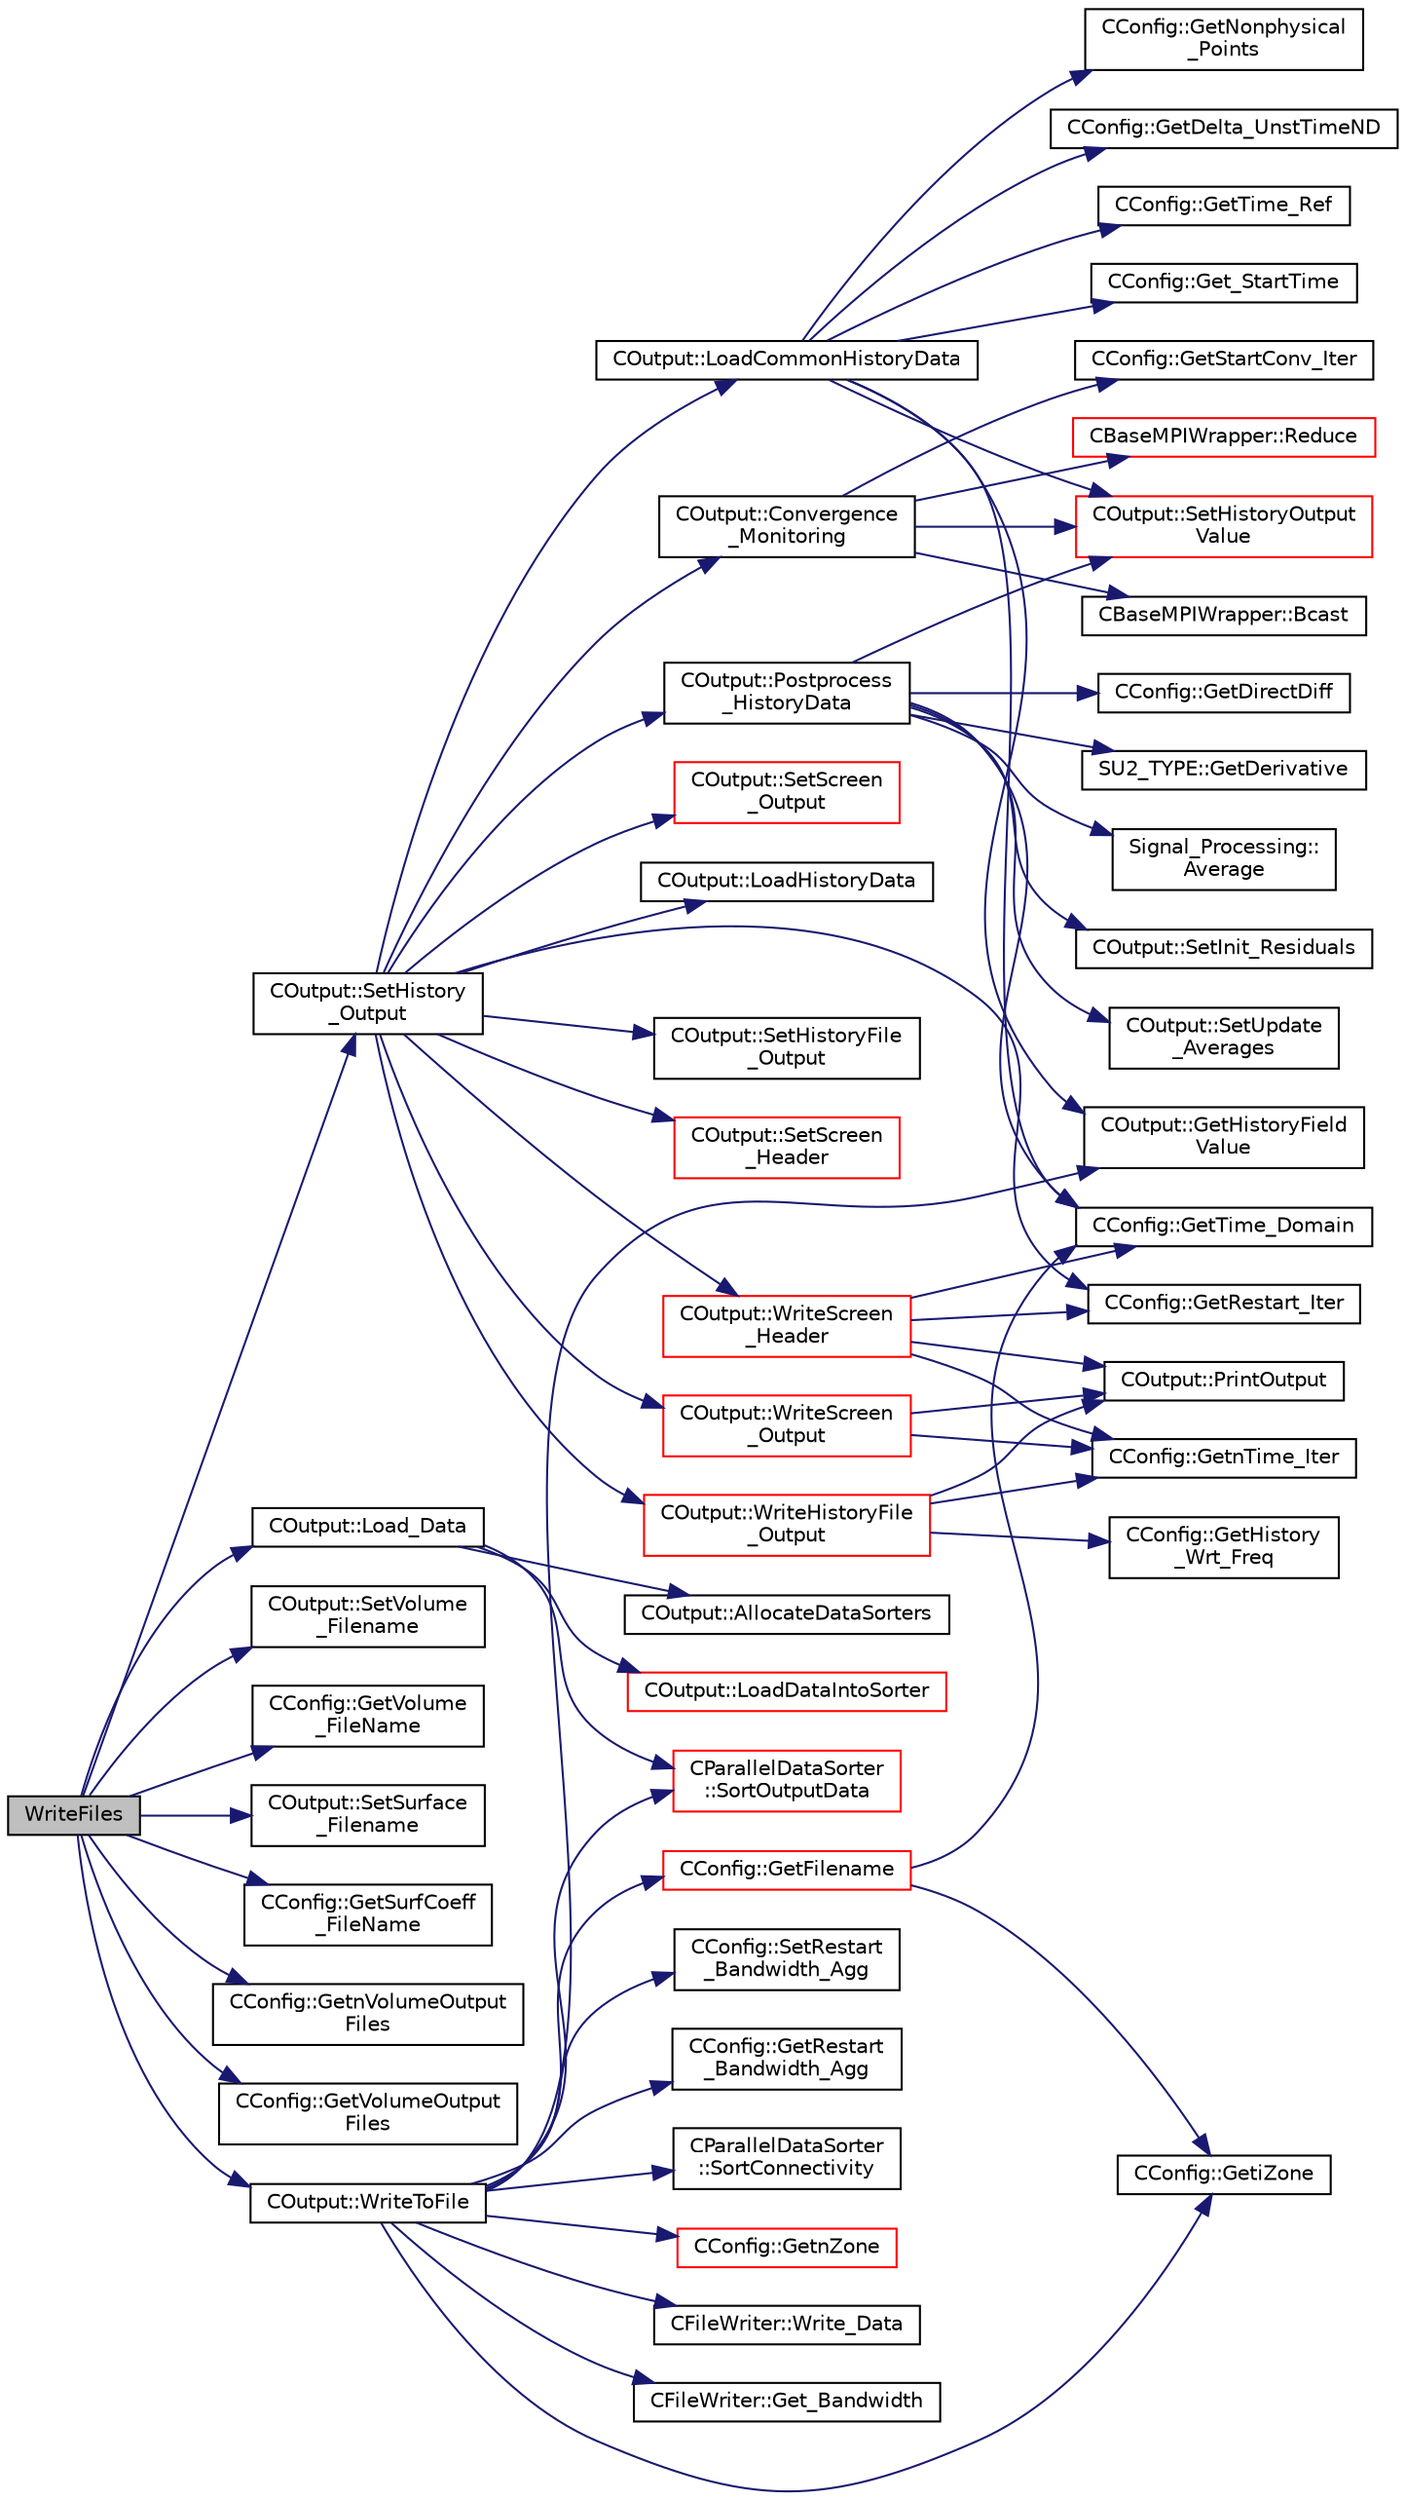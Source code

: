 digraph "WriteFiles"
{
  edge [fontname="Helvetica",fontsize="10",labelfontname="Helvetica",labelfontsize="10"];
  node [fontname="Helvetica",fontsize="10",shape=record];
  rankdir="LR";
  Node153 [label="WriteFiles",height=0.2,width=0.4,color="black", fillcolor="grey75", style="filled", fontcolor="black"];
  Node153 -> Node154 [color="midnightblue",fontsize="10",style="solid",fontname="Helvetica"];
  Node154 [label="COutput::SetHistory\l_Output",height=0.2,width=0.4,color="black", fillcolor="white", style="filled",URL="$class_c_output.html#acf84143df1a158647605c980ecae2d7c",tooltip="Collects history data from the solvers, monitors the convergence and writes to screen and history fil..."];
  Node154 -> Node155 [color="midnightblue",fontsize="10",style="solid",fontname="Helvetica"];
  Node155 [label="CConfig::GetRestart_Iter",height=0.2,width=0.4,color="black", fillcolor="white", style="filled",URL="$class_c_config.html#adc13797fe94c17845a382dc34f706cfb",tooltip="Get the restart iteration. "];
  Node154 -> Node156 [color="midnightblue",fontsize="10",style="solid",fontname="Helvetica"];
  Node156 [label="COutput::LoadCommonHistoryData",height=0.2,width=0.4,color="black", fillcolor="white", style="filled",URL="$class_c_output.html#aa767bd68c5606524b19f1957b9bf4ce8",tooltip="Load values of the history fields common for all solvers. "];
  Node156 -> Node157 [color="midnightblue",fontsize="10",style="solid",fontname="Helvetica"];
  Node157 [label="COutput::SetHistoryOutput\lValue",height=0.2,width=0.4,color="red", fillcolor="white", style="filled",URL="$class_c_output.html#a1c1f836992f419544472329a44b8836e",tooltip="Set the value of a history output field. "];
  Node156 -> Node160 [color="midnightblue",fontsize="10",style="solid",fontname="Helvetica"];
  Node160 [label="CConfig::GetTime_Domain",height=0.2,width=0.4,color="black", fillcolor="white", style="filled",URL="$class_c_config.html#a6a11350b3c8d7577318be43cda6f7292",tooltip="Check if the multizone problem is solved for time domain. "];
  Node156 -> Node161 [color="midnightblue",fontsize="10",style="solid",fontname="Helvetica"];
  Node161 [label="CConfig::GetDelta_UnstTimeND",height=0.2,width=0.4,color="black", fillcolor="white", style="filled",URL="$class_c_config.html#a417b45d0da107126e803258901f57920",tooltip="If we are prforming an unsteady simulation, there is only one value of the time step for the complete..."];
  Node156 -> Node162 [color="midnightblue",fontsize="10",style="solid",fontname="Helvetica"];
  Node162 [label="CConfig::GetTime_Ref",height=0.2,width=0.4,color="black", fillcolor="white", style="filled",URL="$class_c_config.html#a08a17689e8bcd7b952b530fcb5a44842",tooltip="Get the value of the reference time for non-dimensionalization. "];
  Node156 -> Node163 [color="midnightblue",fontsize="10",style="solid",fontname="Helvetica"];
  Node163 [label="COutput::GetHistoryField\lValue",height=0.2,width=0.4,color="black", fillcolor="white", style="filled",URL="$class_c_output.html#aee0f98850225dbdba4f30b0d4fc63e77",tooltip="Get the value of particular history output field. "];
  Node156 -> Node164 [color="midnightblue",fontsize="10",style="solid",fontname="Helvetica"];
  Node164 [label="CConfig::Get_StartTime",height=0.2,width=0.4,color="black", fillcolor="white", style="filled",URL="$class_c_config.html#a095703548c09dae5de04721361933289",tooltip="Get the start time to track a phase of the code (preprocessing, compute, output). ..."];
  Node156 -> Node165 [color="midnightblue",fontsize="10",style="solid",fontname="Helvetica"];
  Node165 [label="CConfig::GetNonphysical\l_Points",height=0.2,width=0.4,color="black", fillcolor="white", style="filled",URL="$class_c_config.html#a802f454882362d0e3855c881bfedfa9f",tooltip="Get the current number of non-physical nodes in the solution. "];
  Node154 -> Node166 [color="midnightblue",fontsize="10",style="solid",fontname="Helvetica"];
  Node166 [label="COutput::LoadHistoryData",height=0.2,width=0.4,color="black", fillcolor="white", style="filled",URL="$class_c_output.html#a0e243627ea7e1ef04e68cd9b51d2736b",tooltip="Load the history output field values. "];
  Node154 -> Node167 [color="midnightblue",fontsize="10",style="solid",fontname="Helvetica"];
  Node167 [label="COutput::Convergence\l_Monitoring",height=0.2,width=0.4,color="black", fillcolor="white", style="filled",URL="$class_c_output.html#ad6a512715652bcf82c907b92da4302b8",tooltip="Monitor the convergence of an output field. "];
  Node167 -> Node168 [color="midnightblue",fontsize="10",style="solid",fontname="Helvetica"];
  Node168 [label="CConfig::GetStartConv_Iter",height=0.2,width=0.4,color="black", fillcolor="white", style="filled",URL="$class_c_config.html#a31f05501521eae78c33bf19374b5e0de",tooltip="Get the number of iterations that are not considered in the convergence criteria. ..."];
  Node167 -> Node157 [color="midnightblue",fontsize="10",style="solid",fontname="Helvetica"];
  Node167 -> Node169 [color="midnightblue",fontsize="10",style="solid",fontname="Helvetica"];
  Node169 [label="CBaseMPIWrapper::Reduce",height=0.2,width=0.4,color="red", fillcolor="white", style="filled",URL="$class_c_base_m_p_i_wrapper.html#a860dfcee07be04be175e06d342e0fc68"];
  Node167 -> Node171 [color="midnightblue",fontsize="10",style="solid",fontname="Helvetica"];
  Node171 [label="CBaseMPIWrapper::Bcast",height=0.2,width=0.4,color="black", fillcolor="white", style="filled",URL="$class_c_base_m_p_i_wrapper.html#ae816a2f124ea5ae95337418462514df5"];
  Node154 -> Node172 [color="midnightblue",fontsize="10",style="solid",fontname="Helvetica"];
  Node172 [label="COutput::Postprocess\l_HistoryData",height=0.2,width=0.4,color="black", fillcolor="white", style="filled",URL="$class_c_output.html#ab2286efe6e4b78dd0daf13d2f1a6f886",tooltip="Postprocess_HistoryData. "];
  Node172 -> Node173 [color="midnightblue",fontsize="10",style="solid",fontname="Helvetica"];
  Node173 [label="Signal_Processing::\lAverage",height=0.2,width=0.4,color="black", fillcolor="white", style="filled",URL="$namespace_signal___processing.html#aec2994f4f2c021bc2888a3d0b23a6a6c"];
  Node172 -> Node174 [color="midnightblue",fontsize="10",style="solid",fontname="Helvetica"];
  Node174 [label="COutput::SetInit_Residuals",height=0.2,width=0.4,color="black", fillcolor="white", style="filled",URL="$class_c_output.html#a645d669c1ee8eb8a56b92da70d9580af",tooltip="Check whether the base values for relative residuals should be initialized. "];
  Node172 -> Node157 [color="midnightblue",fontsize="10",style="solid",fontname="Helvetica"];
  Node172 -> Node175 [color="midnightblue",fontsize="10",style="solid",fontname="Helvetica"];
  Node175 [label="COutput::SetUpdate\l_Averages",height=0.2,width=0.4,color="black", fillcolor="white", style="filled",URL="$class_c_output.html#a93124da0c600a906813ff48a7c0d86ed",tooltip="Check whether the averaged values should be updated. "];
  Node172 -> Node160 [color="midnightblue",fontsize="10",style="solid",fontname="Helvetica"];
  Node172 -> Node176 [color="midnightblue",fontsize="10",style="solid",fontname="Helvetica"];
  Node176 [label="CConfig::GetDirectDiff",height=0.2,width=0.4,color="black", fillcolor="white", style="filled",URL="$class_c_config.html#a16fdb3ee7c760f2f129778f6162a1fe4",tooltip="Get the direct differentation method. "];
  Node172 -> Node177 [color="midnightblue",fontsize="10",style="solid",fontname="Helvetica"];
  Node177 [label="SU2_TYPE::GetDerivative",height=0.2,width=0.4,color="black", fillcolor="white", style="filled",URL="$namespace_s_u2___t_y_p_e.html#aaf4331164217013b2f05dda28329fcb1",tooltip="Get the derivative value of the datatype (needs to be implemented for each new type). "];
  Node154 -> Node178 [color="midnightblue",fontsize="10",style="solid",fontname="Helvetica"];
  Node178 [label="COutput::WriteHistoryFile\l_Output",height=0.2,width=0.4,color="red", fillcolor="white", style="filled",URL="$class_c_output.html#ada04c152de1fb324a8e9f849eee6874c",tooltip="Determines if the history file output. "];
  Node178 -> Node179 [color="midnightblue",fontsize="10",style="solid",fontname="Helvetica"];
  Node179 [label="CConfig::GetHistory\l_Wrt_Freq",height=0.2,width=0.4,color="black", fillcolor="white", style="filled",URL="$class_c_config.html#a6e95e3892463f68063c546d65d8c375c",tooltip="GetHistory_Wrt_Freq_Inner. "];
  Node178 -> Node180 [color="midnightblue",fontsize="10",style="solid",fontname="Helvetica"];
  Node180 [label="COutput::PrintOutput",height=0.2,width=0.4,color="black", fillcolor="white", style="filled",URL="$class_c_output.html#af0c23405e1093223066c9c79ee13985a",tooltip="Check whether we should print output. "];
  Node178 -> Node181 [color="midnightblue",fontsize="10",style="solid",fontname="Helvetica"];
  Node181 [label="CConfig::GetnTime_Iter",height=0.2,width=0.4,color="black", fillcolor="white", style="filled",URL="$class_c_config.html#ace224394bbd9137de2367a6bd1cc9dcd",tooltip="Get the number of time iterations. "];
  Node154 -> Node184 [color="midnightblue",fontsize="10",style="solid",fontname="Helvetica"];
  Node184 [label="COutput::SetHistoryFile\l_Output",height=0.2,width=0.4,color="black", fillcolor="white", style="filled",URL="$class_c_output.html#a9d18bdc4aed0b3fba134e21f0226ad9f",tooltip="Write the history file output. "];
  Node154 -> Node185 [color="midnightblue",fontsize="10",style="solid",fontname="Helvetica"];
  Node185 [label="COutput::WriteScreen\l_Header",height=0.2,width=0.4,color="red", fillcolor="white", style="filled",URL="$class_c_output.html#a7a41d80c37c65203f4397e24676dd76b",tooltip="Determines if the screen header should be written. "];
  Node185 -> Node160 [color="midnightblue",fontsize="10",style="solid",fontname="Helvetica"];
  Node185 -> Node155 [color="midnightblue",fontsize="10",style="solid",fontname="Helvetica"];
  Node185 -> Node180 [color="midnightblue",fontsize="10",style="solid",fontname="Helvetica"];
  Node185 -> Node181 [color="midnightblue",fontsize="10",style="solid",fontname="Helvetica"];
  Node154 -> Node190 [color="midnightblue",fontsize="10",style="solid",fontname="Helvetica"];
  Node190 [label="COutput::SetScreen\l_Header",height=0.2,width=0.4,color="red", fillcolor="white", style="filled",URL="$class_c_output.html#a0e31c8d67a1af8bef40c31c5d9a6b177",tooltip="Write the screen header. "];
  Node154 -> Node193 [color="midnightblue",fontsize="10",style="solid",fontname="Helvetica"];
  Node193 [label="COutput::WriteScreen\l_Output",height=0.2,width=0.4,color="red", fillcolor="white", style="filled",URL="$class_c_output.html#a2de14e1074b0d1ed1a51b6e50edcca4b",tooltip="Determines if the screen header should be written. "];
  Node193 -> Node180 [color="midnightblue",fontsize="10",style="solid",fontname="Helvetica"];
  Node193 -> Node181 [color="midnightblue",fontsize="10",style="solid",fontname="Helvetica"];
  Node154 -> Node194 [color="midnightblue",fontsize="10",style="solid",fontname="Helvetica"];
  Node194 [label="COutput::SetScreen\l_Output",height=0.2,width=0.4,color="red", fillcolor="white", style="filled",URL="$class_c_output.html#a5b2ea549825280819dfec283a7926ff4",tooltip="Write the screen output. "];
  Node153 -> Node201 [color="midnightblue",fontsize="10",style="solid",fontname="Helvetica"];
  Node201 [label="COutput::Load_Data",height=0.2,width=0.4,color="black", fillcolor="white", style="filled",URL="$class_c_output.html#a0f77a2ee7a1c28591fd733bbe95951e7",tooltip="Load the data from the solvers into the data sorters and sort it for the linear partitioning. "];
  Node201 -> Node202 [color="midnightblue",fontsize="10",style="solid",fontname="Helvetica"];
  Node202 [label="COutput::AllocateDataSorters",height=0.2,width=0.4,color="black", fillcolor="white", style="filled",URL="$class_c_output.html#a576a9991a81b18368a1f8ad09b8c65cf",tooltip="Allocates the data sorters if necessary. "];
  Node201 -> Node203 [color="midnightblue",fontsize="10",style="solid",fontname="Helvetica"];
  Node203 [label="COutput::LoadDataIntoSorter",height=0.2,width=0.4,color="red", fillcolor="white", style="filled",URL="$class_c_output.html#ac54efb9d794c522e1bef6cb4ed0d5b9f",tooltip="Load up the values of the requested volume fields into ::Local_Data array. "];
  Node201 -> Node215 [color="midnightblue",fontsize="10",style="solid",fontname="Helvetica"];
  Node215 [label="CParallelDataSorter\l::SortOutputData",height=0.2,width=0.4,color="red", fillcolor="white", style="filled",URL="$class_c_parallel_data_sorter.html#a44dd56ef2671d15e21eacf3fda758a83",tooltip="Sort the output data for each grid node into a linear partitioning across all processors. "];
  Node153 -> Node220 [color="midnightblue",fontsize="10",style="solid",fontname="Helvetica"];
  Node220 [label="COutput::SetVolume\l_Filename",height=0.2,width=0.4,color="black", fillcolor="white", style="filled",URL="$class_c_output.html#ac54e99d6901c01ccb85f2fd82fc78f04",tooltip="Sets the volume output filename. "];
  Node153 -> Node221 [color="midnightblue",fontsize="10",style="solid",fontname="Helvetica"];
  Node221 [label="CConfig::GetVolume\l_FileName",height=0.2,width=0.4,color="black", fillcolor="white", style="filled",URL="$class_c_config.html#a845b0d3252fc84947f81dd73397b7b2e",tooltip="Get the name of the file with the flow variables. "];
  Node153 -> Node222 [color="midnightblue",fontsize="10",style="solid",fontname="Helvetica"];
  Node222 [label="COutput::SetSurface\l_Filename",height=0.2,width=0.4,color="black", fillcolor="white", style="filled",URL="$class_c_output.html#a124cfc0ece401b9a181d818ba91008a2",tooltip="Sets the surface output filename. "];
  Node153 -> Node223 [color="midnightblue",fontsize="10",style="solid",fontname="Helvetica"];
  Node223 [label="CConfig::GetSurfCoeff\l_FileName",height=0.2,width=0.4,color="black", fillcolor="white", style="filled",URL="$class_c_config.html#a8d0d7c4c123224eab13a4aaa79d307b7",tooltip="Get the name of the file with the surface information for the flow problem. "];
  Node153 -> Node224 [color="midnightblue",fontsize="10",style="solid",fontname="Helvetica"];
  Node224 [label="CConfig::GetnVolumeOutput\lFiles",height=0.2,width=0.4,color="black", fillcolor="white", style="filled",URL="$class_c_config.html#a6cf9854bcb405076da4fd7ae74569bf5",tooltip="GetnVolumeOutputFiles. "];
  Node153 -> Node225 [color="midnightblue",fontsize="10",style="solid",fontname="Helvetica"];
  Node225 [label="CConfig::GetVolumeOutput\lFiles",height=0.2,width=0.4,color="black", fillcolor="white", style="filled",URL="$class_c_config.html#a4b0bfd46ed50cdab8d7d232f2d44c190",tooltip="GetVolumeOutputFiles. "];
  Node153 -> Node226 [color="midnightblue",fontsize="10",style="solid",fontname="Helvetica"];
  Node226 [label="COutput::WriteToFile",height=0.2,width=0.4,color="black", fillcolor="white", style="filled",URL="$class_c_output.html#af8fba1a012ec9464eb70e45d0bade78a",tooltip="Allocates the appropriate file writer based on the chosen format and writes sorted data to file..."];
  Node226 -> Node227 [color="midnightblue",fontsize="10",style="solid",fontname="Helvetica"];
  Node227 [label="CConfig::GetFilename",height=0.2,width=0.4,color="red", fillcolor="white", style="filled",URL="$class_c_config.html#a71b8b08c6c1ba23c9ba1ed687bb635dc",tooltip="Add any numbers necessary to the filename (iteration number, zone ID ...) "];
  Node227 -> Node229 [color="midnightblue",fontsize="10",style="solid",fontname="Helvetica"];
  Node229 [label="CConfig::GetiZone",height=0.2,width=0.4,color="black", fillcolor="white", style="filled",URL="$class_c_config.html#ac09e21f44792b38adb3f933a4426b25f",tooltip="Provides the number of varaibles. "];
  Node227 -> Node160 [color="midnightblue",fontsize="10",style="solid",fontname="Helvetica"];
  Node226 -> Node234 [color="midnightblue",fontsize="10",style="solid",fontname="Helvetica"];
  Node234 [label="CParallelDataSorter\l::SortConnectivity",height=0.2,width=0.4,color="black", fillcolor="white", style="filled",URL="$class_c_parallel_data_sorter.html#a07cb46b33f5de77f0d7f305162c20f2c",tooltip="Sort the connectivities (volume and surface) into data structures. "];
  Node226 -> Node215 [color="midnightblue",fontsize="10",style="solid",fontname="Helvetica"];
  Node226 -> Node229 [color="midnightblue",fontsize="10",style="solid",fontname="Helvetica"];
  Node226 -> Node235 [color="midnightblue",fontsize="10",style="solid",fontname="Helvetica"];
  Node235 [label="CConfig::GetnZone",height=0.2,width=0.4,color="red", fillcolor="white", style="filled",URL="$class_c_config.html#a33f1af516d14a4d3815b577c37398773",tooltip="Gets the number of zones in the mesh file. "];
  Node226 -> Node163 [color="midnightblue",fontsize="10",style="solid",fontname="Helvetica"];
  Node226 -> Node236 [color="midnightblue",fontsize="10",style="solid",fontname="Helvetica"];
  Node236 [label="CFileWriter::Write_Data",height=0.2,width=0.4,color="black", fillcolor="white", style="filled",URL="$class_c_file_writer.html#a238a44b32df97854a46983d9ae214443",tooltip="Write sorted data to file. "];
  Node226 -> Node237 [color="midnightblue",fontsize="10",style="solid",fontname="Helvetica"];
  Node237 [label="CFileWriter::Get_Bandwidth",height=0.2,width=0.4,color="black", fillcolor="white", style="filled",URL="$class_c_file_writer.html#acaaf1f68203701bee5f645ee0e7d19f7",tooltip="Get the bandwith used for the last writing. "];
  Node226 -> Node238 [color="midnightblue",fontsize="10",style="solid",fontname="Helvetica"];
  Node238 [label="CConfig::SetRestart\l_Bandwidth_Agg",height=0.2,width=0.4,color="black", fillcolor="white", style="filled",URL="$class_c_config.html#a9a06687acc9a585a507fe9164c708f8b",tooltip="Set the sum of the bandwidth for writing binary restarts (to be averaged later). "];
  Node226 -> Node239 [color="midnightblue",fontsize="10",style="solid",fontname="Helvetica"];
  Node239 [label="CConfig::GetRestart\l_Bandwidth_Agg",height=0.2,width=0.4,color="black", fillcolor="white", style="filled",URL="$class_c_config.html#ae7a529cf315ec4396ab0d7ac1d1ba643",tooltip="Set the sum of the bandwidth for writing binary restarts (to be averaged later). "];
}
